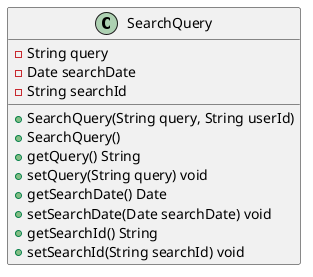 @startuml

class SearchQuery {
    -String query
    -Date searchDate
    -String searchId

    +SearchQuery(String query, String userId)
    +SearchQuery()
    +getQuery() String
    +setQuery(String query) void
    +getSearchDate() Date
    +setSearchDate(Date searchDate) void
    +getSearchId() String
    +setSearchId(String searchId) void
}

@enduml
